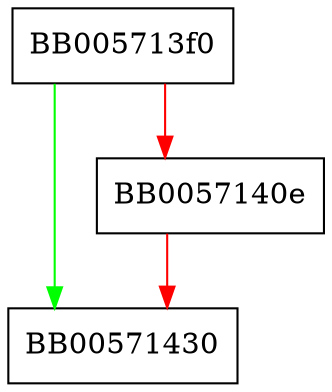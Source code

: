 digraph NCONF_get_section_names {
  node [shape="box"];
  graph [splines=ortho];
  BB005713f0 -> BB00571430 [color="green"];
  BB005713f0 -> BB0057140e [color="red"];
  BB0057140e -> BB00571430 [color="red"];
}